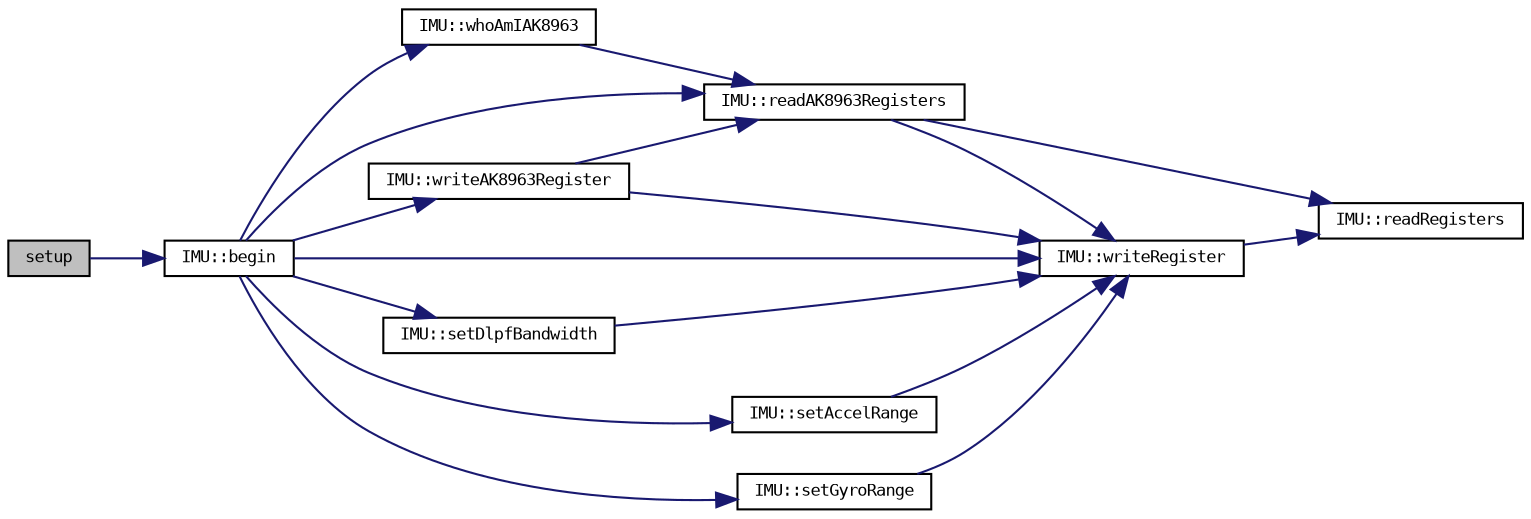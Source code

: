 digraph "setup"
{
  bgcolor="transparent";
  edge [fontname="DejaVuSansMono",fontsize="8",labelfontname="DejaVuSansMono",labelfontsize="8"];
  node [fontname="DejaVuSansMono",fontsize="8",shape=record];
  rankdir="LR";
  Node4 [label="setup",height=0.2,width=0.4,color="black", fillcolor="grey75", style="filled", fontcolor="black"];
  Node4 -> Node5 [color="midnightblue",fontsize="8",style="solid",fontname="DejaVuSansMono"];
  Node5 [label="IMU::begin",height=0.2,width=0.4,color="black",URL="$classIMU.html#ae0d964d2f8ec122be068c41b84bc18a8"];
  Node5 -> Node6 [color="midnightblue",fontsize="8",style="solid",fontname="DejaVuSansMono"];
  Node6 [label="IMU::writeRegister",height=0.2,width=0.4,color="black",URL="$classIMU.html#a37694424e4502ffc69bbb6c540c1a400"];
  Node6 -> Node7 [color="midnightblue",fontsize="8",style="solid",fontname="DejaVuSansMono"];
  Node7 [label="IMU::readRegisters",height=0.2,width=0.4,color="black",URL="$classIMU.html#a87c200faa130ff4d2d3416b2d83f4f49"];
  Node5 -> Node8 [color="midnightblue",fontsize="8",style="solid",fontname="DejaVuSansMono"];
  Node8 [label="IMU::writeAK8963Register",height=0.2,width=0.4,color="black",URL="$classIMU.html#af3b90e0b20d4bd55091be99f7aa67737"];
  Node8 -> Node6 [color="midnightblue",fontsize="8",style="solid",fontname="DejaVuSansMono"];
  Node8 -> Node9 [color="midnightblue",fontsize="8",style="solid",fontname="DejaVuSansMono"];
  Node9 [label="IMU::readAK8963Registers",height=0.2,width=0.4,color="black",URL="$classIMU.html#a914f8b4262fba70e6d8fd0e584fa7996"];
  Node9 -> Node6 [color="midnightblue",fontsize="8",style="solid",fontname="DejaVuSansMono"];
  Node9 -> Node7 [color="midnightblue",fontsize="8",style="solid",fontname="DejaVuSansMono"];
  Node5 -> Node10 [color="midnightblue",fontsize="8",style="solid",fontname="DejaVuSansMono"];
  Node10 [label="IMU::setAccelRange",height=0.2,width=0.4,color="black",URL="$classIMU.html#a5567bbe0d211f1e6d386eb69ffd960a7"];
  Node10 -> Node6 [color="midnightblue",fontsize="8",style="solid",fontname="DejaVuSansMono"];
  Node5 -> Node11 [color="midnightblue",fontsize="8",style="solid",fontname="DejaVuSansMono"];
  Node11 [label="IMU::setGyroRange",height=0.2,width=0.4,color="black",URL="$classIMU.html#a834f21762003f831e5e632cc7974ba75"];
  Node11 -> Node6 [color="midnightblue",fontsize="8",style="solid",fontname="DejaVuSansMono"];
  Node5 -> Node12 [color="midnightblue",fontsize="8",style="solid",fontname="DejaVuSansMono"];
  Node12 [label="IMU::setDlpfBandwidth",height=0.2,width=0.4,color="black",URL="$classIMU.html#a928fa5e2db05bd402a3fa93bd3584527"];
  Node12 -> Node6 [color="midnightblue",fontsize="8",style="solid",fontname="DejaVuSansMono"];
  Node5 -> Node13 [color="midnightblue",fontsize="8",style="solid",fontname="DejaVuSansMono"];
  Node13 [label="IMU::whoAmIAK8963",height=0.2,width=0.4,color="black",URL="$classIMU.html#acd2af48f4eb0a0321080332016e3c1f7"];
  Node13 -> Node9 [color="midnightblue",fontsize="8",style="solid",fontname="DejaVuSansMono"];
  Node5 -> Node9 [color="midnightblue",fontsize="8",style="solid",fontname="DejaVuSansMono"];
}
